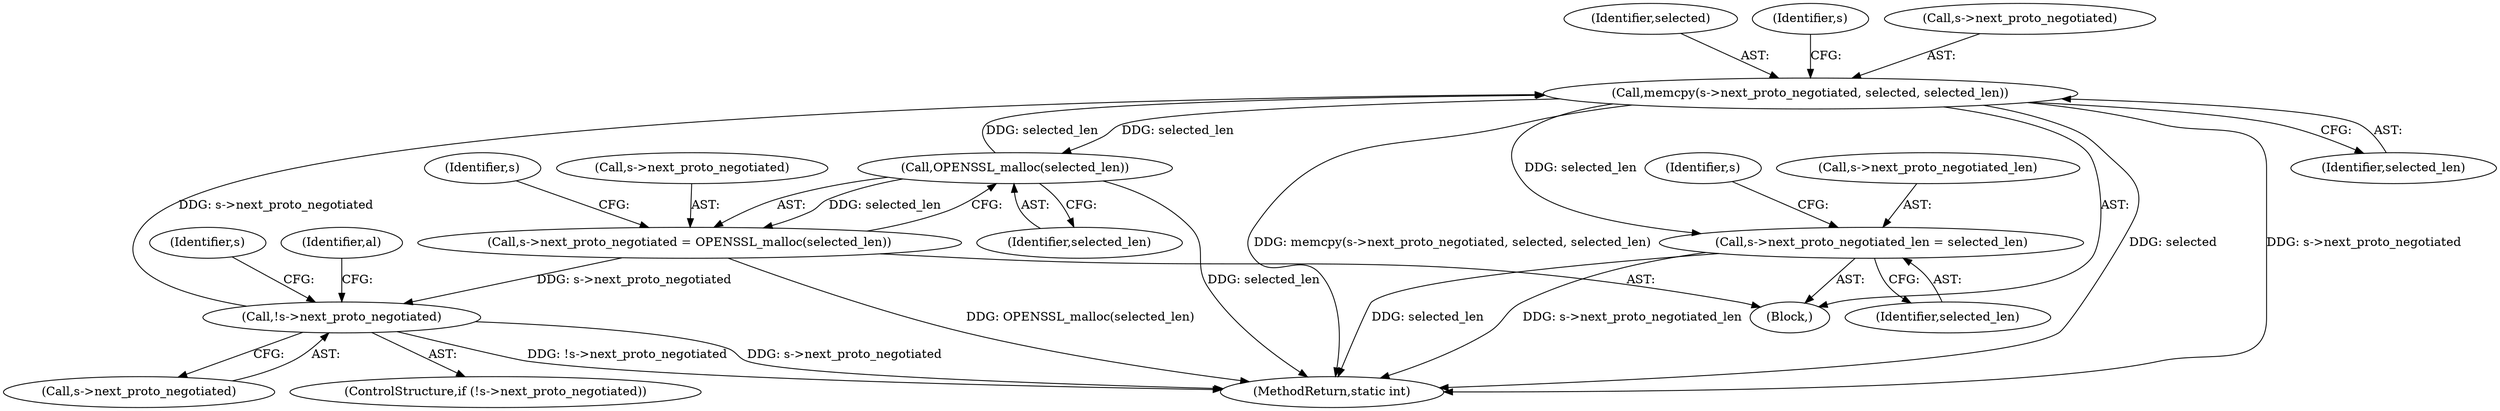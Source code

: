 digraph "0_openssl_a004e72b95835136d3f1ea90517f706c24c03da7_4@API" {
"1000655" [label="(Call,memcpy(s->next_proto_negotiated, selected, selected_len))"];
"1000644" [label="(Call,!s->next_proto_negotiated)"];
"1000637" [label="(Call,s->next_proto_negotiated = OPENSSL_malloc(selected_len))"];
"1000641" [label="(Call,OPENSSL_malloc(selected_len))"];
"1000655" [label="(Call,memcpy(s->next_proto_negotiated, selected, selected_len))"];
"1000661" [label="(Call,s->next_proto_negotiated_len = selected_len)"];
"1000995" [label="(MethodReturn,static int)"];
"1000584" [label="(Block,)"];
"1000669" [label="(Identifier,s)"];
"1000638" [label="(Call,s->next_proto_negotiated)"];
"1000657" [label="(Identifier,s)"];
"1000641" [label="(Call,OPENSSL_malloc(selected_len))"];
"1000643" [label="(ControlStructure,if (!s->next_proto_negotiated))"];
"1000637" [label="(Call,s->next_proto_negotiated = OPENSSL_malloc(selected_len))"];
"1000646" [label="(Identifier,s)"];
"1000660" [label="(Identifier,selected_len)"];
"1000661" [label="(Call,s->next_proto_negotiated_len = selected_len)"];
"1000644" [label="(Call,!s->next_proto_negotiated)"];
"1000659" [label="(Identifier,selected)"];
"1000663" [label="(Identifier,s)"];
"1000651" [label="(Identifier,al)"];
"1000655" [label="(Call,memcpy(s->next_proto_negotiated, selected, selected_len))"];
"1000645" [label="(Call,s->next_proto_negotiated)"];
"1000665" [label="(Identifier,selected_len)"];
"1000656" [label="(Call,s->next_proto_negotiated)"];
"1000662" [label="(Call,s->next_proto_negotiated_len)"];
"1000642" [label="(Identifier,selected_len)"];
"1000655" -> "1000584"  [label="AST: "];
"1000655" -> "1000660"  [label="CFG: "];
"1000656" -> "1000655"  [label="AST: "];
"1000659" -> "1000655"  [label="AST: "];
"1000660" -> "1000655"  [label="AST: "];
"1000663" -> "1000655"  [label="CFG: "];
"1000655" -> "1000995"  [label="DDG: s->next_proto_negotiated"];
"1000655" -> "1000995"  [label="DDG: memcpy(s->next_proto_negotiated, selected, selected_len)"];
"1000655" -> "1000995"  [label="DDG: selected"];
"1000655" -> "1000641"  [label="DDG: selected_len"];
"1000644" -> "1000655"  [label="DDG: s->next_proto_negotiated"];
"1000641" -> "1000655"  [label="DDG: selected_len"];
"1000655" -> "1000661"  [label="DDG: selected_len"];
"1000644" -> "1000643"  [label="AST: "];
"1000644" -> "1000645"  [label="CFG: "];
"1000645" -> "1000644"  [label="AST: "];
"1000651" -> "1000644"  [label="CFG: "];
"1000657" -> "1000644"  [label="CFG: "];
"1000644" -> "1000995"  [label="DDG: !s->next_proto_negotiated"];
"1000644" -> "1000995"  [label="DDG: s->next_proto_negotiated"];
"1000637" -> "1000644"  [label="DDG: s->next_proto_negotiated"];
"1000637" -> "1000584"  [label="AST: "];
"1000637" -> "1000641"  [label="CFG: "];
"1000638" -> "1000637"  [label="AST: "];
"1000641" -> "1000637"  [label="AST: "];
"1000646" -> "1000637"  [label="CFG: "];
"1000637" -> "1000995"  [label="DDG: OPENSSL_malloc(selected_len)"];
"1000641" -> "1000637"  [label="DDG: selected_len"];
"1000641" -> "1000642"  [label="CFG: "];
"1000642" -> "1000641"  [label="AST: "];
"1000641" -> "1000995"  [label="DDG: selected_len"];
"1000661" -> "1000584"  [label="AST: "];
"1000661" -> "1000665"  [label="CFG: "];
"1000662" -> "1000661"  [label="AST: "];
"1000665" -> "1000661"  [label="AST: "];
"1000669" -> "1000661"  [label="CFG: "];
"1000661" -> "1000995"  [label="DDG: s->next_proto_negotiated_len"];
"1000661" -> "1000995"  [label="DDG: selected_len"];
}
